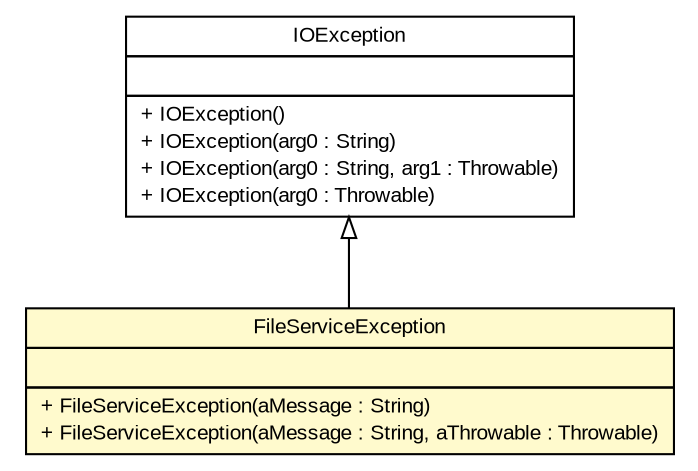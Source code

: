 #!/usr/local/bin/dot
#
# Class diagram 
# Generated by UMLGraph version R5_6 (http://www.umlgraph.org/)
#

digraph G {
	edge [fontname="arial",fontsize=10,labelfontname="arial",labelfontsize=10];
	node [fontname="arial",fontsize=10,shape=plaintext];
	nodesep=0.25;
	ranksep=0.5;
	// de.exb.platform.cloud.fileservice.service.FileServiceException
	c275 [label=<<table title="de.exb.platform.cloud.fileservice.service.FileServiceException" border="0" cellborder="1" cellspacing="0" cellpadding="2" port="p" bgcolor="lemonChiffon" href="./FileServiceException.html">
		<tr><td><table border="0" cellspacing="0" cellpadding="1">
<tr><td align="center" balign="center"> FileServiceException </td></tr>
		</table></td></tr>
		<tr><td><table border="0" cellspacing="0" cellpadding="1">
<tr><td align="left" balign="left">  </td></tr>
		</table></td></tr>
		<tr><td><table border="0" cellspacing="0" cellpadding="1">
<tr><td align="left" balign="left"> + FileServiceException(aMessage : String) </td></tr>
<tr><td align="left" balign="left"> + FileServiceException(aMessage : String, aThrowable : Throwable) </td></tr>
		</table></td></tr>
		</table>>, URL="./FileServiceException.html", fontname="arial", fontcolor="black", fontsize=10.0];
	//de.exb.platform.cloud.fileservice.service.FileServiceException extends java.io.IOException
	c278:p -> c275:p [dir=back,arrowtail=empty];
	// java.io.IOException
	c278 [label=<<table title="java.io.IOException" border="0" cellborder="1" cellspacing="0" cellpadding="2" port="p">
		<tr><td><table border="0" cellspacing="0" cellpadding="1">
<tr><td align="center" balign="center"> IOException </td></tr>
		</table></td></tr>
		<tr><td><table border="0" cellspacing="0" cellpadding="1">
<tr><td align="left" balign="left">  </td></tr>
		</table></td></tr>
		<tr><td><table border="0" cellspacing="0" cellpadding="1">
<tr><td align="left" balign="left"> + IOException() </td></tr>
<tr><td align="left" balign="left"> + IOException(arg0 : String) </td></tr>
<tr><td align="left" balign="left"> + IOException(arg0 : String, arg1 : Throwable) </td></tr>
<tr><td align="left" balign="left"> + IOException(arg0 : Throwable) </td></tr>
		</table></td></tr>
		</table>>, URL="null", fontname="arial", fontcolor="black", fontsize=10.0];
}

